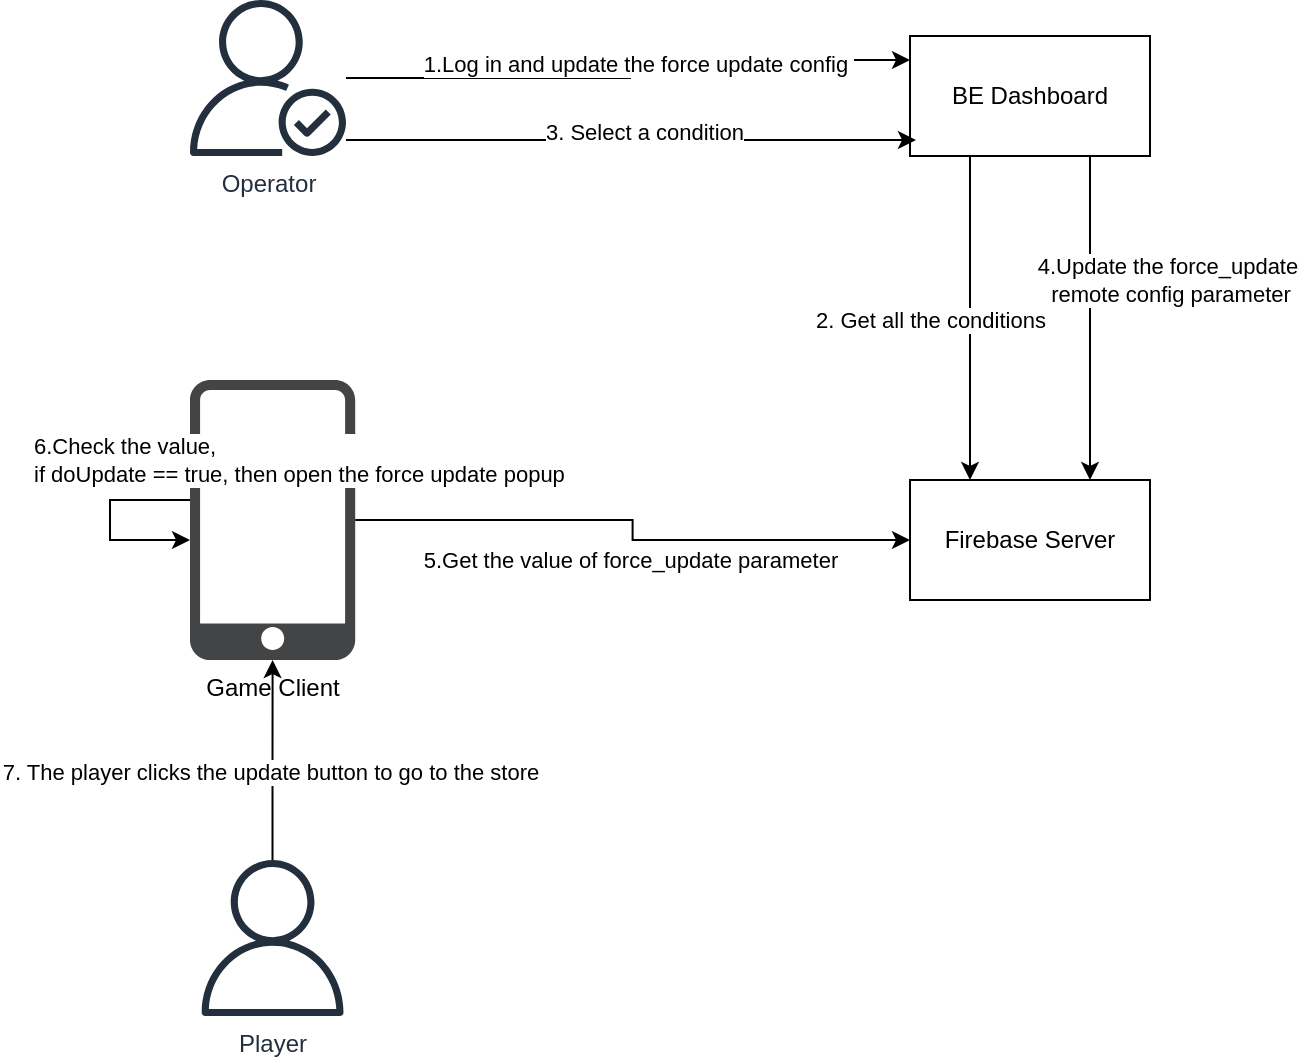 <mxfile version="26.0.5">
  <diagram name="Page-1" id="oLe4ay734A5Wx68TA8hW">
    <mxGraphModel dx="954" dy="559" grid="1" gridSize="10" guides="1" tooltips="1" connect="1" arrows="1" fold="1" page="1" pageScale="1" pageWidth="827" pageHeight="1169" math="0" shadow="0">
      <root>
        <mxCell id="0" />
        <mxCell id="1" parent="0" />
        <mxCell id="AhviKRiUWXPr5EEYWYBn-9" style="edgeStyle=orthogonalEdgeStyle;rounded=0;orthogonalLoop=1;jettySize=auto;html=1;exitX=0.75;exitY=1;exitDx=0;exitDy=0;entryX=0.75;entryY=0;entryDx=0;entryDy=0;" parent="1" source="AhviKRiUWXPr5EEYWYBn-1" target="AhviKRiUWXPr5EEYWYBn-2" edge="1">
          <mxGeometry relative="1" as="geometry" />
        </mxCell>
        <mxCell id="AhviKRiUWXPr5EEYWYBn-10" value="4.Update the force_update&amp;nbsp;&lt;div&gt;remote config parameter&lt;/div&gt;" style="edgeLabel;html=1;align=center;verticalAlign=middle;resizable=0;points=[];" parent="AhviKRiUWXPr5EEYWYBn-9" vertex="1" connectable="0">
          <mxGeometry x="-0.222" y="-1" relative="1" as="geometry">
            <mxPoint x="41" y="-1" as="offset" />
          </mxGeometry>
        </mxCell>
        <mxCell id="AhviKRiUWXPr5EEYWYBn-19" style="edgeStyle=orthogonalEdgeStyle;rounded=0;orthogonalLoop=1;jettySize=auto;html=1;exitX=0.25;exitY=1;exitDx=0;exitDy=0;entryX=0.25;entryY=0;entryDx=0;entryDy=0;" parent="1" source="AhviKRiUWXPr5EEYWYBn-1" target="AhviKRiUWXPr5EEYWYBn-2" edge="1">
          <mxGeometry relative="1" as="geometry">
            <mxPoint x="530" y="360" as="targetPoint" />
          </mxGeometry>
        </mxCell>
        <mxCell id="AhviKRiUWXPr5EEYWYBn-20" value="2. Get all the conditions" style="edgeLabel;html=1;align=center;verticalAlign=middle;resizable=0;points=[];" parent="AhviKRiUWXPr5EEYWYBn-19" vertex="1" connectable="0">
          <mxGeometry x="-0.235" y="-1" relative="1" as="geometry">
            <mxPoint x="-19" y="20" as="offset" />
          </mxGeometry>
        </mxCell>
        <mxCell id="AhviKRiUWXPr5EEYWYBn-1" value="BE Dashboard" style="rounded=0;whiteSpace=wrap;html=1;" parent="1" vertex="1">
          <mxGeometry x="500" y="148" width="120" height="60" as="geometry" />
        </mxCell>
        <mxCell id="AhviKRiUWXPr5EEYWYBn-2" value="Firebase Server" style="rounded=0;whiteSpace=wrap;html=1;" parent="1" vertex="1">
          <mxGeometry x="500" y="370" width="120" height="60" as="geometry" />
        </mxCell>
        <mxCell id="AhviKRiUWXPr5EEYWYBn-11" style="edgeStyle=orthogonalEdgeStyle;rounded=0;orthogonalLoop=1;jettySize=auto;html=1;entryX=0;entryY=0.5;entryDx=0;entryDy=0;" parent="1" source="AhviKRiUWXPr5EEYWYBn-4" target="AhviKRiUWXPr5EEYWYBn-2" edge="1">
          <mxGeometry relative="1" as="geometry" />
        </mxCell>
        <mxCell id="AhviKRiUWXPr5EEYWYBn-12" value="5.Get the value of force_update parameter" style="edgeLabel;html=1;align=center;verticalAlign=middle;resizable=0;points=[];" parent="AhviKRiUWXPr5EEYWYBn-11" vertex="1" connectable="0">
          <mxGeometry x="-0.364" relative="1" as="geometry">
            <mxPoint x="46" y="20" as="offset" />
          </mxGeometry>
        </mxCell>
        <mxCell id="AhviKRiUWXPr5EEYWYBn-4" value="Game Client" style="sketch=0;pointerEvents=1;shadow=0;dashed=0;html=1;strokeColor=none;fillColor=#434445;aspect=fixed;labelPosition=center;verticalLabelPosition=bottom;verticalAlign=top;align=center;outlineConnect=0;shape=mxgraph.vvd.phone;" parent="1" vertex="1">
          <mxGeometry x="140" y="320" width="82.6" height="140" as="geometry" />
        </mxCell>
        <mxCell id="AhviKRiUWXPr5EEYWYBn-7" value="" style="edgeStyle=orthogonalEdgeStyle;rounded=0;orthogonalLoop=1;jettySize=auto;html=1;" parent="1" source="AhviKRiUWXPr5EEYWYBn-5" target="AhviKRiUWXPr5EEYWYBn-1" edge="1">
          <mxGeometry relative="1" as="geometry">
            <mxPoint x="277" y="169" as="targetPoint" />
            <Array as="points">
              <mxPoint x="360" y="169" />
              <mxPoint x="360" y="160" />
            </Array>
          </mxGeometry>
        </mxCell>
        <mxCell id="AhviKRiUWXPr5EEYWYBn-8" value="1.Log in and update the force update config&amp;nbsp;" style="edgeLabel;html=1;align=center;verticalAlign=middle;resizable=0;points=[];" parent="AhviKRiUWXPr5EEYWYBn-7" vertex="1" connectable="0">
          <mxGeometry x="0.065" y="-2" relative="1" as="geometry">
            <mxPoint as="offset" />
          </mxGeometry>
        </mxCell>
        <mxCell id="AhviKRiUWXPr5EEYWYBn-5" value="Operator" style="sketch=0;outlineConnect=0;fontColor=#232F3E;gradientColor=none;fillColor=#232F3D;strokeColor=none;dashed=0;verticalLabelPosition=bottom;verticalAlign=top;align=center;html=1;fontSize=12;fontStyle=0;aspect=fixed;pointerEvents=1;shape=mxgraph.aws4.authenticated_user;" parent="1" vertex="1">
          <mxGeometry x="140" y="130" width="78" height="78" as="geometry" />
        </mxCell>
        <mxCell id="AhviKRiUWXPr5EEYWYBn-13" style="edgeStyle=orthogonalEdgeStyle;rounded=0;orthogonalLoop=1;jettySize=auto;html=1;" parent="1" source="AhviKRiUWXPr5EEYWYBn-4" target="AhviKRiUWXPr5EEYWYBn-4" edge="1">
          <mxGeometry relative="1" as="geometry">
            <Array as="points">
              <mxPoint x="100" y="380" />
            </Array>
          </mxGeometry>
        </mxCell>
        <mxCell id="AhviKRiUWXPr5EEYWYBn-14" value="6.Check the value,&amp;nbsp;&lt;div&gt;if doUpdate == true, then open the force update popup&amp;nbsp;&lt;/div&gt;" style="edgeLabel;html=1;align=left;verticalAlign=middle;resizable=0;points=[];" parent="AhviKRiUWXPr5EEYWYBn-13" vertex="1" connectable="0">
          <mxGeometry x="-0.64" relative="1" as="geometry">
            <mxPoint x="-62" y="-20" as="offset" />
          </mxGeometry>
        </mxCell>
        <mxCell id="AhviKRiUWXPr5EEYWYBn-17" style="edgeStyle=orthogonalEdgeStyle;rounded=0;orthogonalLoop=1;jettySize=auto;html=1;" parent="1" source="AhviKRiUWXPr5EEYWYBn-16" target="AhviKRiUWXPr5EEYWYBn-4" edge="1">
          <mxGeometry relative="1" as="geometry" />
        </mxCell>
        <mxCell id="AhviKRiUWXPr5EEYWYBn-18" value="7. The player clicks the update button to go to the store" style="edgeLabel;html=1;align=center;verticalAlign=middle;resizable=0;points=[];" parent="AhviKRiUWXPr5EEYWYBn-17" vertex="1" connectable="0">
          <mxGeometry x="-0.12" y="2" relative="1" as="geometry">
            <mxPoint as="offset" />
          </mxGeometry>
        </mxCell>
        <mxCell id="AhviKRiUWXPr5EEYWYBn-16" value="Player" style="sketch=0;outlineConnect=0;fontColor=#232F3E;gradientColor=none;fillColor=#232F3D;strokeColor=none;dashed=0;verticalLabelPosition=bottom;verticalAlign=top;align=center;html=1;fontSize=12;fontStyle=0;aspect=fixed;pointerEvents=1;shape=mxgraph.aws4.user;" parent="1" vertex="1">
          <mxGeometry x="142.3" y="560" width="78" height="78" as="geometry" />
        </mxCell>
        <mxCell id="AhviKRiUWXPr5EEYWYBn-21" style="edgeStyle=orthogonalEdgeStyle;rounded=0;orthogonalLoop=1;jettySize=auto;html=1;entryX=0.025;entryY=0.867;entryDx=0;entryDy=0;entryPerimeter=0;" parent="1" source="AhviKRiUWXPr5EEYWYBn-5" target="AhviKRiUWXPr5EEYWYBn-1" edge="1">
          <mxGeometry relative="1" as="geometry">
            <Array as="points">
              <mxPoint x="280" y="200" />
              <mxPoint x="280" y="200" />
            </Array>
          </mxGeometry>
        </mxCell>
        <mxCell id="AhviKRiUWXPr5EEYWYBn-22" value="3. Select a condition" style="edgeLabel;html=1;align=center;verticalAlign=middle;resizable=0;points=[];" parent="AhviKRiUWXPr5EEYWYBn-21" vertex="1" connectable="0">
          <mxGeometry x="0.046" y="4" relative="1" as="geometry">
            <mxPoint as="offset" />
          </mxGeometry>
        </mxCell>
      </root>
    </mxGraphModel>
  </diagram>
</mxfile>
